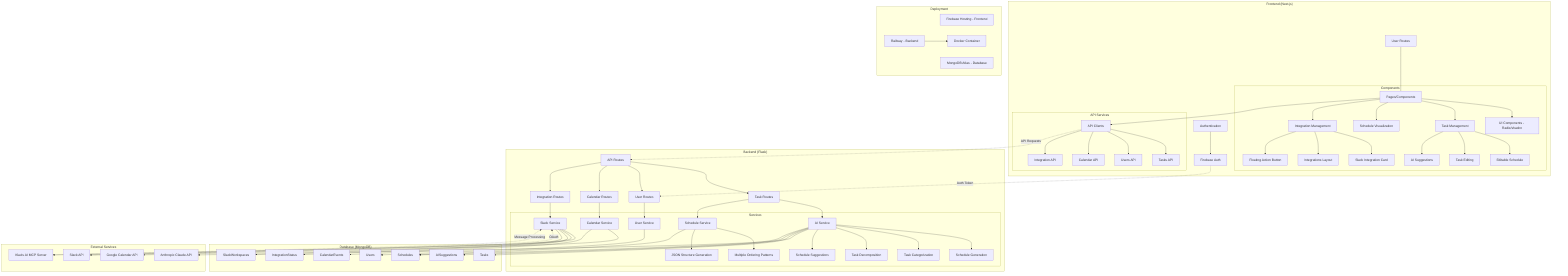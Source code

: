 graph TD
    subgraph "Frontend (Next.js)"
        A1[Authentication] --> A2[Firebase Auth]
        A3[User Routes] --- A4[Pages/Components]
        
        subgraph "Components"
            A4 --> A5[UI Components - Radix/shadcn]
            A4 --> A6[Task Management]
            A4 --> A7[Schedule Visualization]
            A4 --> A11[Integration Management]
            A6 --> A8[Editable Schedule]
            A6 --> A9[Task Editing]
            A6 --> A10[AI Suggestions]
            A11 --> A12[Slack Integration Card]
            A11 --> A13[Integrations Layout]
            A11 --> A14[Floating Action Button]
        end
        
        subgraph "API Services"
            B1[API Clients]
            B1 --> B2[Tasks API]
            B1 --> B3[Users API]
            B1 --> B4[Calendar API]
            B1 --> B5[Integration API]
        end
        
        A4 --> B1
    end
    
    subgraph "Backend (Flask)"
        C1[API Routes] --> C2[Task Routes]
        C1 --> C3[User Routes]
        C1 --> C4[Calendar Routes]
        C1 --> C5[Integration Routes]
        
        subgraph "Services"
            D1[AI Service]
            D1 --> D2[Schedule Generation]
            D1 --> D3[Task Categorization]
            D1 --> D4[Task Decomposition]
            D1 --> D5[Schedule Suggestions]
            
            D6[Calendar Service]
            D7[User Service]
            D8[Slack Service]
            D9[Schedule Service]
            D9 --> D10[Multiple Ordering Patterns]
            D9 --> D11[JSON Structure Generation]
        end
        
        C2 --> D1
        C3 --> D7
        C4 --> D6
        C5 --> D8
        C2 --> D9
    end
    
    subgraph "Database (MongoDB)"
        E1[Tasks]
        E2[Users]
        E3[CalendarEvents]
        E4[AISuggestions]
        E5[Schedules]
        E6[IntegrationStatus]
        E7[SlackWorkspaces]
    end
    
    subgraph "External Services"
        F1[Google Calendar API]
        F2[Anthropic Claude API]
        F3[Slack API]
        F4[Klavis AI MCP Server]
    end
    
    subgraph "Deployment"
        G1[Firebase Hosting - Frontend]
        G2[Railway - Backend]
        G3[MongoDB Atlas - Database]
        G4[Docker Container]
        G2 --> G4
    end
    
    D1 --> F2
    D6 --> F1
    D8 --> F3
    D8 --> F4
    
    D1 --> E1
    D1 --> E4
    D1 --> E5
    D6 --> E3
    D7 --> E2
    D8 --> E6
    D8 --> E7
    D9 --> E5
    
    A2 -. Auth Token .-> C3
    B1 -. API Requests .-> C1
    
    F3 -. OAuth .-> D8
    F4 -. Message Processing .-> D8